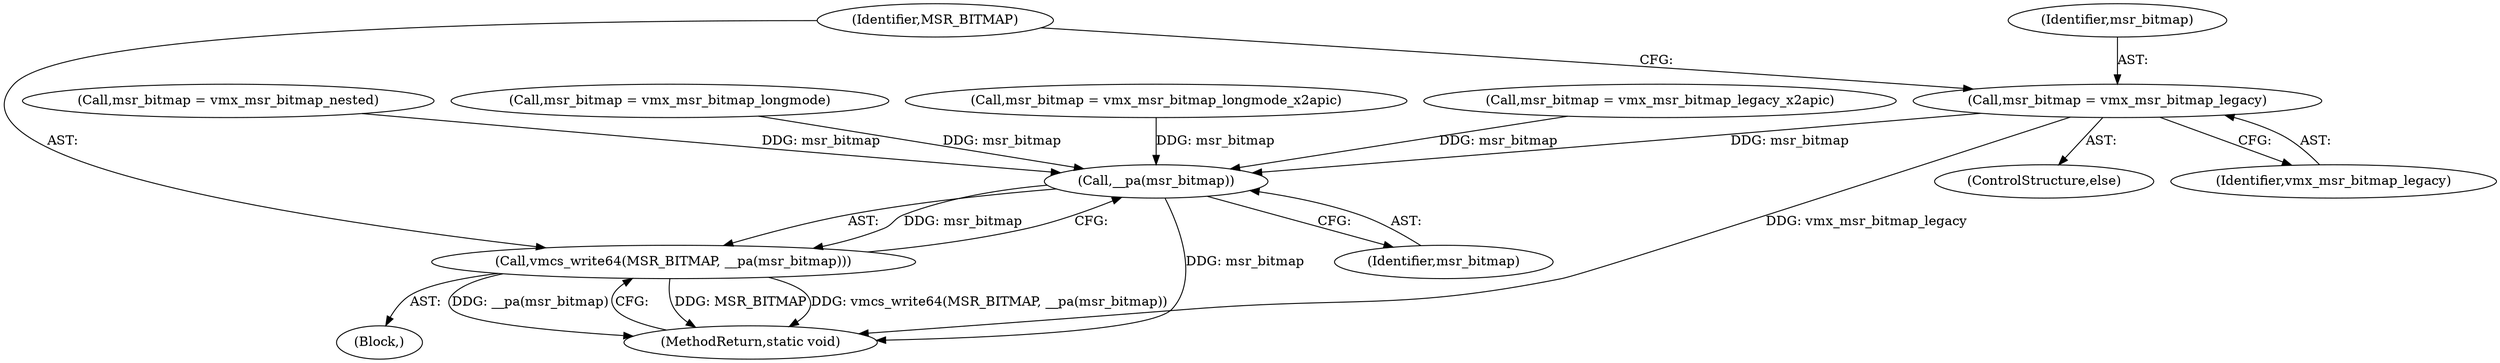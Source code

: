 digraph "0_linux_3ce424e45411cf5a13105e0386b6ecf6eeb4f66f_1@pointer" {
"1000138" [label="(Call,msr_bitmap = vmx_msr_bitmap_legacy)"];
"1000143" [label="(Call,__pa(msr_bitmap))"];
"1000141" [label="(Call,vmcs_write64(MSR_BITMAP, __pa(msr_bitmap)))"];
"1000107" [label="(Call,msr_bitmap = vmx_msr_bitmap_nested)"];
"1000137" [label="(ControlStructure,else)"];
"1000134" [label="(Call,msr_bitmap = vmx_msr_bitmap_longmode)"];
"1000144" [label="(Identifier,msr_bitmap)"];
"1000142" [label="(Identifier,MSR_BITMAP)"];
"1000139" [label="(Identifier,msr_bitmap)"];
"1000122" [label="(Call,msr_bitmap = vmx_msr_bitmap_longmode_x2apic)"];
"1000143" [label="(Call,__pa(msr_bitmap))"];
"1000138" [label="(Call,msr_bitmap = vmx_msr_bitmap_legacy)"];
"1000102" [label="(Block,)"];
"1000141" [label="(Call,vmcs_write64(MSR_BITMAP, __pa(msr_bitmap)))"];
"1000126" [label="(Call,msr_bitmap = vmx_msr_bitmap_legacy_x2apic)"];
"1000145" [label="(MethodReturn,static void)"];
"1000140" [label="(Identifier,vmx_msr_bitmap_legacy)"];
"1000138" -> "1000137"  [label="AST: "];
"1000138" -> "1000140"  [label="CFG: "];
"1000139" -> "1000138"  [label="AST: "];
"1000140" -> "1000138"  [label="AST: "];
"1000142" -> "1000138"  [label="CFG: "];
"1000138" -> "1000145"  [label="DDG: vmx_msr_bitmap_legacy"];
"1000138" -> "1000143"  [label="DDG: msr_bitmap"];
"1000143" -> "1000141"  [label="AST: "];
"1000143" -> "1000144"  [label="CFG: "];
"1000144" -> "1000143"  [label="AST: "];
"1000141" -> "1000143"  [label="CFG: "];
"1000143" -> "1000145"  [label="DDG: msr_bitmap"];
"1000143" -> "1000141"  [label="DDG: msr_bitmap"];
"1000107" -> "1000143"  [label="DDG: msr_bitmap"];
"1000126" -> "1000143"  [label="DDG: msr_bitmap"];
"1000134" -> "1000143"  [label="DDG: msr_bitmap"];
"1000122" -> "1000143"  [label="DDG: msr_bitmap"];
"1000141" -> "1000102"  [label="AST: "];
"1000142" -> "1000141"  [label="AST: "];
"1000145" -> "1000141"  [label="CFG: "];
"1000141" -> "1000145"  [label="DDG: MSR_BITMAP"];
"1000141" -> "1000145"  [label="DDG: vmcs_write64(MSR_BITMAP, __pa(msr_bitmap))"];
"1000141" -> "1000145"  [label="DDG: __pa(msr_bitmap)"];
}
